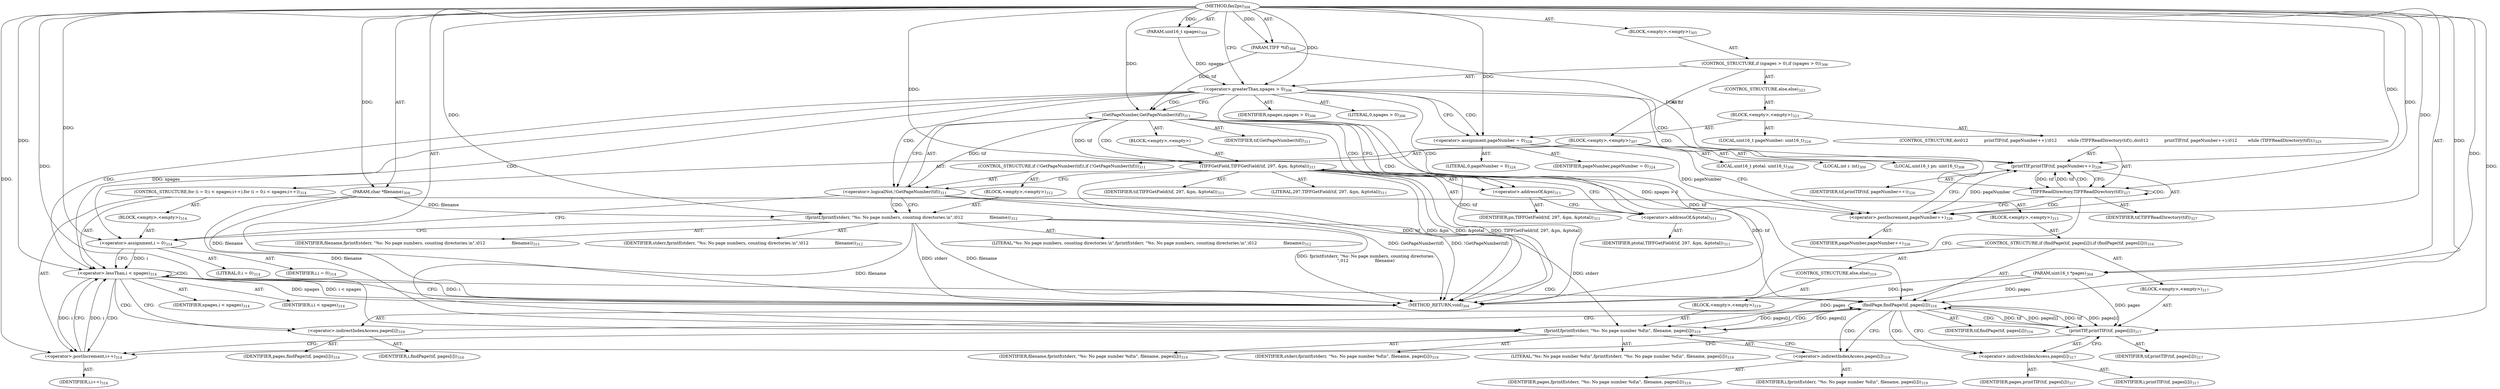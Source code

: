 digraph "fax2ps" {  
"10180" [label = <(METHOD,fax2ps)<SUB>304</SUB>> ]
"10181" [label = <(PARAM,TIFF *tif)<SUB>304</SUB>> ]
"10182" [label = <(PARAM,uint16_t npages)<SUB>304</SUB>> ]
"10183" [label = <(PARAM,uint16_t *pages)<SUB>304</SUB>> ]
"10184" [label = <(PARAM,char *filename)<SUB>304</SUB>> ]
"10185" [label = <(BLOCK,&lt;empty&gt;,&lt;empty&gt;)<SUB>305</SUB>> ]
"10186" [label = <(CONTROL_STRUCTURE,if (npages &gt; 0),if (npages &gt; 0))<SUB>306</SUB>> ]
"10187" [label = <(&lt;operator&gt;.greaterThan,npages &gt; 0)<SUB>306</SUB>> ]
"10188" [label = <(IDENTIFIER,npages,npages &gt; 0)<SUB>306</SUB>> ]
"10189" [label = <(LITERAL,0,npages &gt; 0)<SUB>306</SUB>> ]
"10190" [label = <(BLOCK,&lt;empty&gt;,&lt;empty&gt;)<SUB>307</SUB>> ]
"10191" [label = <(LOCAL,uint16_t pn: uint16_t)<SUB>308</SUB>> ]
"10192" [label = <(LOCAL,uint16_t ptotal: uint16_t)<SUB>308</SUB>> ]
"10193" [label = <(LOCAL,int i: int)<SUB>309</SUB>> ]
"10194" [label = <(CONTROL_STRUCTURE,if (!GetPageNumber(tif)),if (!GetPageNumber(tif)))<SUB>311</SUB>> ]
"10195" [label = <(&lt;operator&gt;.logicalNot,!GetPageNumber(tif))<SUB>311</SUB>> ]
"10196" [label = <(GetPageNumber,GetPageNumber(tif))<SUB>311</SUB>> ]
"10197" [label = <(IDENTIFIER,tif,GetPageNumber(tif))<SUB>311</SUB>> ]
"10198" [label = <(BLOCK,&lt;empty&gt;,&lt;empty&gt;)> ]
"10199" [label = <(TIFFGetField,TIFFGetField(tif, 297, &amp;pn, &amp;ptotal))<SUB>311</SUB>> ]
"10200" [label = <(IDENTIFIER,tif,TIFFGetField(tif, 297, &amp;pn, &amp;ptotal))<SUB>311</SUB>> ]
"10201" [label = <(LITERAL,297,TIFFGetField(tif, 297, &amp;pn, &amp;ptotal))<SUB>311</SUB>> ]
"10202" [label = <(&lt;operator&gt;.addressOf,&amp;pn)<SUB>311</SUB>> ]
"10203" [label = <(IDENTIFIER,pn,TIFFGetField(tif, 297, &amp;pn, &amp;ptotal))<SUB>311</SUB>> ]
"10204" [label = <(&lt;operator&gt;.addressOf,&amp;ptotal)<SUB>311</SUB>> ]
"10205" [label = <(IDENTIFIER,ptotal,TIFFGetField(tif, 297, &amp;pn, &amp;ptotal))<SUB>311</SUB>> ]
"10206" [label = <(BLOCK,&lt;empty&gt;,&lt;empty&gt;)<SUB>312</SUB>> ]
"10207" [label = <(fprintf,fprintf(stderr, &quot;%s: No page numbers, counting directories.\n&quot;,\012                    filename))<SUB>312</SUB>> ]
"10208" [label = <(IDENTIFIER,stderr,fprintf(stderr, &quot;%s: No page numbers, counting directories.\n&quot;,\012                    filename))<SUB>312</SUB>> ]
"10209" [label = <(LITERAL,&quot;%s: No page numbers, counting directories.\n&quot;,fprintf(stderr, &quot;%s: No page numbers, counting directories.\n&quot;,\012                    filename))<SUB>312</SUB>> ]
"10210" [label = <(IDENTIFIER,filename,fprintf(stderr, &quot;%s: No page numbers, counting directories.\n&quot;,\012                    filename))<SUB>313</SUB>> ]
"10211" [label = <(CONTROL_STRUCTURE,for (i = 0;i &lt; npages;i++),for (i = 0;i &lt; npages;i++))<SUB>314</SUB>> ]
"10212" [label = <(BLOCK,&lt;empty&gt;,&lt;empty&gt;)<SUB>314</SUB>> ]
"10213" [label = <(&lt;operator&gt;.assignment,i = 0)<SUB>314</SUB>> ]
"10214" [label = <(IDENTIFIER,i,i = 0)<SUB>314</SUB>> ]
"10215" [label = <(LITERAL,0,i = 0)<SUB>314</SUB>> ]
"10216" [label = <(&lt;operator&gt;.lessThan,i &lt; npages)<SUB>314</SUB>> ]
"10217" [label = <(IDENTIFIER,i,i &lt; npages)<SUB>314</SUB>> ]
"10218" [label = <(IDENTIFIER,npages,i &lt; npages)<SUB>314</SUB>> ]
"10219" [label = <(&lt;operator&gt;.postIncrement,i++)<SUB>314</SUB>> ]
"10220" [label = <(IDENTIFIER,i,i++)<SUB>314</SUB>> ]
"10221" [label = <(BLOCK,&lt;empty&gt;,&lt;empty&gt;)<SUB>315</SUB>> ]
"10222" [label = <(CONTROL_STRUCTURE,if (findPage(tif, pages[i])),if (findPage(tif, pages[i])))<SUB>316</SUB>> ]
"10223" [label = <(findPage,findPage(tif, pages[i]))<SUB>316</SUB>> ]
"10224" [label = <(IDENTIFIER,tif,findPage(tif, pages[i]))<SUB>316</SUB>> ]
"10225" [label = <(&lt;operator&gt;.indirectIndexAccess,pages[i])<SUB>316</SUB>> ]
"10226" [label = <(IDENTIFIER,pages,findPage(tif, pages[i]))<SUB>316</SUB>> ]
"10227" [label = <(IDENTIFIER,i,findPage(tif, pages[i]))<SUB>316</SUB>> ]
"10228" [label = <(BLOCK,&lt;empty&gt;,&lt;empty&gt;)<SUB>317</SUB>> ]
"10229" [label = <(printTIF,printTIF(tif, pages[i]))<SUB>317</SUB>> ]
"10230" [label = <(IDENTIFIER,tif,printTIF(tif, pages[i]))<SUB>317</SUB>> ]
"10231" [label = <(&lt;operator&gt;.indirectIndexAccess,pages[i])<SUB>317</SUB>> ]
"10232" [label = <(IDENTIFIER,pages,printTIF(tif, pages[i]))<SUB>317</SUB>> ]
"10233" [label = <(IDENTIFIER,i,printTIF(tif, pages[i]))<SUB>317</SUB>> ]
"10234" [label = <(CONTROL_STRUCTURE,else,else)<SUB>319</SUB>> ]
"10235" [label = <(BLOCK,&lt;empty&gt;,&lt;empty&gt;)<SUB>319</SUB>> ]
"10236" [label = <(fprintf,fprintf(stderr, &quot;%s: No page number %d\n&quot;, filename, pages[i]))<SUB>319</SUB>> ]
"10237" [label = <(IDENTIFIER,stderr,fprintf(stderr, &quot;%s: No page number %d\n&quot;, filename, pages[i]))<SUB>319</SUB>> ]
"10238" [label = <(LITERAL,&quot;%s: No page number %d\n&quot;,fprintf(stderr, &quot;%s: No page number %d\n&quot;, filename, pages[i]))<SUB>319</SUB>> ]
"10239" [label = <(IDENTIFIER,filename,fprintf(stderr, &quot;%s: No page number %d\n&quot;, filename, pages[i]))<SUB>319</SUB>> ]
"10240" [label = <(&lt;operator&gt;.indirectIndexAccess,pages[i])<SUB>319</SUB>> ]
"10241" [label = <(IDENTIFIER,pages,fprintf(stderr, &quot;%s: No page number %d\n&quot;, filename, pages[i]))<SUB>319</SUB>> ]
"10242" [label = <(IDENTIFIER,i,fprintf(stderr, &quot;%s: No page number %d\n&quot;, filename, pages[i]))<SUB>319</SUB>> ]
"10243" [label = <(CONTROL_STRUCTURE,else,else)<SUB>323</SUB>> ]
"10244" [label = <(BLOCK,&lt;empty&gt;,&lt;empty&gt;)<SUB>323</SUB>> ]
"10245" [label = <(LOCAL,uint16_t pageNumber: uint16_t)<SUB>324</SUB>> ]
"10246" [label = <(&lt;operator&gt;.assignment,pageNumber = 0)<SUB>324</SUB>> ]
"10247" [label = <(IDENTIFIER,pageNumber,pageNumber = 0)<SUB>324</SUB>> ]
"10248" [label = <(LITERAL,0,pageNumber = 0)<SUB>324</SUB>> ]
"10249" [label = <(CONTROL_STRUCTURE,do\012            printTIF(tif, pageNumber++);\012        while (TIFFReadDirectory(tif));,do\012            printTIF(tif, pageNumber++);\012        while (TIFFReadDirectory(tif));)<SUB>325</SUB>> ]
"10250" [label = <(printTIF,printTIF(tif, pageNumber++))<SUB>326</SUB>> ]
"10251" [label = <(IDENTIFIER,tif,printTIF(tif, pageNumber++))<SUB>326</SUB>> ]
"10252" [label = <(&lt;operator&gt;.postIncrement,pageNumber++)<SUB>326</SUB>> ]
"10253" [label = <(IDENTIFIER,pageNumber,pageNumber++)<SUB>326</SUB>> ]
"10254" [label = <(TIFFReadDirectory,TIFFReadDirectory(tif))<SUB>327</SUB>> ]
"10255" [label = <(IDENTIFIER,tif,TIFFReadDirectory(tif))<SUB>327</SUB>> ]
"10256" [label = <(METHOD_RETURN,void)<SUB>304</SUB>> ]
  "10180" -> "10181"  [ label = "AST: "] 
  "10180" -> "10182"  [ label = "AST: "] 
  "10180" -> "10183"  [ label = "AST: "] 
  "10180" -> "10184"  [ label = "AST: "] 
  "10180" -> "10185"  [ label = "AST: "] 
  "10180" -> "10256"  [ label = "AST: "] 
  "10185" -> "10186"  [ label = "AST: "] 
  "10186" -> "10187"  [ label = "AST: "] 
  "10186" -> "10190"  [ label = "AST: "] 
  "10186" -> "10243"  [ label = "AST: "] 
  "10187" -> "10188"  [ label = "AST: "] 
  "10187" -> "10189"  [ label = "AST: "] 
  "10190" -> "10191"  [ label = "AST: "] 
  "10190" -> "10192"  [ label = "AST: "] 
  "10190" -> "10193"  [ label = "AST: "] 
  "10190" -> "10194"  [ label = "AST: "] 
  "10190" -> "10211"  [ label = "AST: "] 
  "10194" -> "10195"  [ label = "AST: "] 
  "10194" -> "10206"  [ label = "AST: "] 
  "10195" -> "10196"  [ label = "AST: "] 
  "10196" -> "10197"  [ label = "AST: "] 
  "10196" -> "10198"  [ label = "AST: "] 
  "10198" -> "10199"  [ label = "AST: "] 
  "10199" -> "10200"  [ label = "AST: "] 
  "10199" -> "10201"  [ label = "AST: "] 
  "10199" -> "10202"  [ label = "AST: "] 
  "10199" -> "10204"  [ label = "AST: "] 
  "10202" -> "10203"  [ label = "AST: "] 
  "10204" -> "10205"  [ label = "AST: "] 
  "10206" -> "10207"  [ label = "AST: "] 
  "10207" -> "10208"  [ label = "AST: "] 
  "10207" -> "10209"  [ label = "AST: "] 
  "10207" -> "10210"  [ label = "AST: "] 
  "10211" -> "10212"  [ label = "AST: "] 
  "10211" -> "10216"  [ label = "AST: "] 
  "10211" -> "10219"  [ label = "AST: "] 
  "10211" -> "10221"  [ label = "AST: "] 
  "10212" -> "10213"  [ label = "AST: "] 
  "10213" -> "10214"  [ label = "AST: "] 
  "10213" -> "10215"  [ label = "AST: "] 
  "10216" -> "10217"  [ label = "AST: "] 
  "10216" -> "10218"  [ label = "AST: "] 
  "10219" -> "10220"  [ label = "AST: "] 
  "10221" -> "10222"  [ label = "AST: "] 
  "10222" -> "10223"  [ label = "AST: "] 
  "10222" -> "10228"  [ label = "AST: "] 
  "10222" -> "10234"  [ label = "AST: "] 
  "10223" -> "10224"  [ label = "AST: "] 
  "10223" -> "10225"  [ label = "AST: "] 
  "10225" -> "10226"  [ label = "AST: "] 
  "10225" -> "10227"  [ label = "AST: "] 
  "10228" -> "10229"  [ label = "AST: "] 
  "10229" -> "10230"  [ label = "AST: "] 
  "10229" -> "10231"  [ label = "AST: "] 
  "10231" -> "10232"  [ label = "AST: "] 
  "10231" -> "10233"  [ label = "AST: "] 
  "10234" -> "10235"  [ label = "AST: "] 
  "10235" -> "10236"  [ label = "AST: "] 
  "10236" -> "10237"  [ label = "AST: "] 
  "10236" -> "10238"  [ label = "AST: "] 
  "10236" -> "10239"  [ label = "AST: "] 
  "10236" -> "10240"  [ label = "AST: "] 
  "10240" -> "10241"  [ label = "AST: "] 
  "10240" -> "10242"  [ label = "AST: "] 
  "10243" -> "10244"  [ label = "AST: "] 
  "10244" -> "10245"  [ label = "AST: "] 
  "10244" -> "10246"  [ label = "AST: "] 
  "10244" -> "10249"  [ label = "AST: "] 
  "10246" -> "10247"  [ label = "AST: "] 
  "10246" -> "10248"  [ label = "AST: "] 
  "10249" -> "10250"  [ label = "AST: "] 
  "10249" -> "10254"  [ label = "AST: "] 
  "10250" -> "10251"  [ label = "AST: "] 
  "10250" -> "10252"  [ label = "AST: "] 
  "10252" -> "10253"  [ label = "AST: "] 
  "10254" -> "10255"  [ label = "AST: "] 
  "10187" -> "10196"  [ label = "CFG: "] 
  "10187" -> "10246"  [ label = "CFG: "] 
  "10195" -> "10207"  [ label = "CFG: "] 
  "10195" -> "10213"  [ label = "CFG: "] 
  "10216" -> "10256"  [ label = "CFG: "] 
  "10216" -> "10225"  [ label = "CFG: "] 
  "10219" -> "10216"  [ label = "CFG: "] 
  "10246" -> "10252"  [ label = "CFG: "] 
  "10196" -> "10195"  [ label = "CFG: "] 
  "10196" -> "10202"  [ label = "CFG: "] 
  "10207" -> "10213"  [ label = "CFG: "] 
  "10213" -> "10216"  [ label = "CFG: "] 
  "10250" -> "10254"  [ label = "CFG: "] 
  "10254" -> "10256"  [ label = "CFG: "] 
  "10254" -> "10252"  [ label = "CFG: "] 
  "10223" -> "10231"  [ label = "CFG: "] 
  "10223" -> "10240"  [ label = "CFG: "] 
  "10252" -> "10250"  [ label = "CFG: "] 
  "10199" -> "10195"  [ label = "CFG: "] 
  "10225" -> "10223"  [ label = "CFG: "] 
  "10229" -> "10219"  [ label = "CFG: "] 
  "10202" -> "10204"  [ label = "CFG: "] 
  "10204" -> "10199"  [ label = "CFG: "] 
  "10231" -> "10229"  [ label = "CFG: "] 
  "10236" -> "10219"  [ label = "CFG: "] 
  "10240" -> "10236"  [ label = "CFG: "] 
  "10180" -> "10187"  [ label = "CFG: "] 
  "10183" -> "10256"  [ label = "DDG: pages"] 
  "10184" -> "10256"  [ label = "DDG: filename"] 
  "10187" -> "10256"  [ label = "DDG: npages &gt; 0"] 
  "10196" -> "10256"  [ label = "DDG: tif"] 
  "10195" -> "10256"  [ label = "DDG: GetPageNumber(tif)"] 
  "10199" -> "10256"  [ label = "DDG: tif"] 
  "10199" -> "10256"  [ label = "DDG: &amp;pn"] 
  "10199" -> "10256"  [ label = "DDG: &amp;ptotal"] 
  "10199" -> "10256"  [ label = "DDG: TIFFGetField(tif, 297, &amp;pn, &amp;ptotal)"] 
  "10195" -> "10256"  [ label = "DDG: !GetPageNumber(tif)"] 
  "10207" -> "10256"  [ label = "DDG: stderr"] 
  "10207" -> "10256"  [ label = "DDG: filename"] 
  "10207" -> "10256"  [ label = "DDG: fprintf(stderr, &quot;%s: No page numbers, counting directories.\n&quot;,\012                    filename)"] 
  "10216" -> "10256"  [ label = "DDG: i"] 
  "10216" -> "10256"  [ label = "DDG: npages"] 
  "10216" -> "10256"  [ label = "DDG: i &lt; npages"] 
  "10180" -> "10181"  [ label = "DDG: "] 
  "10180" -> "10182"  [ label = "DDG: "] 
  "10180" -> "10183"  [ label = "DDG: "] 
  "10180" -> "10184"  [ label = "DDG: "] 
  "10182" -> "10187"  [ label = "DDG: npages"] 
  "10180" -> "10187"  [ label = "DDG: "] 
  "10180" -> "10246"  [ label = "DDG: "] 
  "10196" -> "10195"  [ label = "DDG: tif"] 
  "10180" -> "10213"  [ label = "DDG: "] 
  "10213" -> "10216"  [ label = "DDG: i"] 
  "10219" -> "10216"  [ label = "DDG: i"] 
  "10180" -> "10216"  [ label = "DDG: "] 
  "10187" -> "10216"  [ label = "DDG: npages"] 
  "10216" -> "10219"  [ label = "DDG: i"] 
  "10180" -> "10219"  [ label = "DDG: "] 
  "10181" -> "10196"  [ label = "DDG: tif"] 
  "10180" -> "10196"  [ label = "DDG: "] 
  "10180" -> "10207"  [ label = "DDG: "] 
  "10184" -> "10207"  [ label = "DDG: filename"] 
  "10254" -> "10250"  [ label = "DDG: tif"] 
  "10181" -> "10250"  [ label = "DDG: tif"] 
  "10180" -> "10250"  [ label = "DDG: "] 
  "10252" -> "10250"  [ label = "DDG: pageNumber"] 
  "10250" -> "10254"  [ label = "DDG: tif"] 
  "10180" -> "10254"  [ label = "DDG: "] 
  "10196" -> "10223"  [ label = "DDG: tif"] 
  "10199" -> "10223"  [ label = "DDG: tif"] 
  "10229" -> "10223"  [ label = "DDG: tif"] 
  "10180" -> "10223"  [ label = "DDG: "] 
  "10236" -> "10223"  [ label = "DDG: pages[i]"] 
  "10229" -> "10223"  [ label = "DDG: pages[i]"] 
  "10183" -> "10223"  [ label = "DDG: pages"] 
  "10246" -> "10252"  [ label = "DDG: pageNumber"] 
  "10180" -> "10252"  [ label = "DDG: "] 
  "10196" -> "10199"  [ label = "DDG: tif"] 
  "10180" -> "10199"  [ label = "DDG: "] 
  "10223" -> "10229"  [ label = "DDG: tif"] 
  "10180" -> "10229"  [ label = "DDG: "] 
  "10223" -> "10229"  [ label = "DDG: pages[i]"] 
  "10183" -> "10229"  [ label = "DDG: pages"] 
  "10207" -> "10236"  [ label = "DDG: stderr"] 
  "10180" -> "10236"  [ label = "DDG: "] 
  "10207" -> "10236"  [ label = "DDG: filename"] 
  "10184" -> "10236"  [ label = "DDG: filename"] 
  "10223" -> "10236"  [ label = "DDG: pages[i]"] 
  "10183" -> "10236"  [ label = "DDG: pages"] 
  "10187" -> "10246"  [ label = "CDG: "] 
  "10187" -> "10254"  [ label = "CDG: "] 
  "10187" -> "10216"  [ label = "CDG: "] 
  "10187" -> "10195"  [ label = "CDG: "] 
  "10187" -> "10213"  [ label = "CDG: "] 
  "10187" -> "10252"  [ label = "CDG: "] 
  "10187" -> "10196"  [ label = "CDG: "] 
  "10187" -> "10250"  [ label = "CDG: "] 
  "10195" -> "10207"  [ label = "CDG: "] 
  "10216" -> "10219"  [ label = "CDG: "] 
  "10216" -> "10216"  [ label = "CDG: "] 
  "10216" -> "10223"  [ label = "CDG: "] 
  "10216" -> "10225"  [ label = "CDG: "] 
  "10196" -> "10199"  [ label = "CDG: "] 
  "10196" -> "10204"  [ label = "CDG: "] 
  "10196" -> "10202"  [ label = "CDG: "] 
  "10254" -> "10254"  [ label = "CDG: "] 
  "10254" -> "10252"  [ label = "CDG: "] 
  "10254" -> "10250"  [ label = "CDG: "] 
  "10223" -> "10236"  [ label = "CDG: "] 
  "10223" -> "10229"  [ label = "CDG: "] 
  "10223" -> "10240"  [ label = "CDG: "] 
  "10223" -> "10231"  [ label = "CDG: "] 
}
